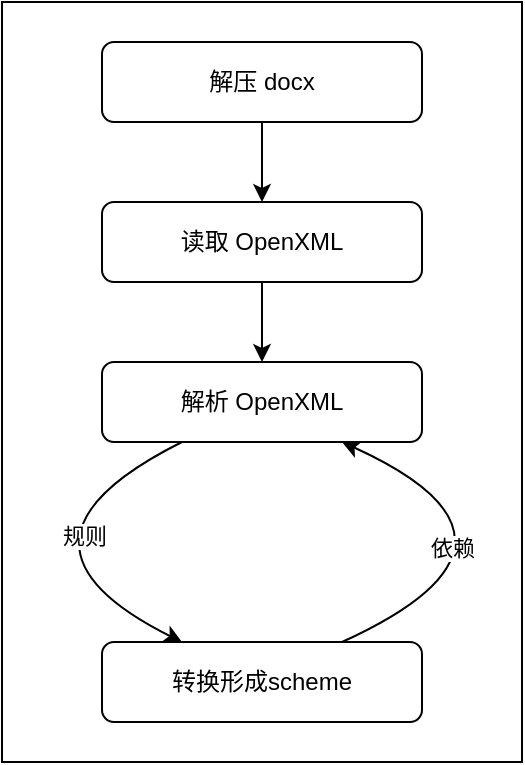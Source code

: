 <mxfile version="20.3.0" type="github">
  <diagram id="MciqL9jqsk8ZY0vNpW5Y" name="第 1 页">
    <mxGraphModel dx="946" dy="614" grid="1" gridSize="10" guides="1" tooltips="1" connect="1" arrows="1" fold="1" page="1" pageScale="1" pageWidth="850" pageHeight="1100" math="0" shadow="0">
      <root>
        <mxCell id="0" />
        <mxCell id="1" parent="0" />
        <mxCell id="bLDmUnxIfX-R1PKAGnAt-11" value="" style="rounded=0;whiteSpace=wrap;html=1;" vertex="1" parent="1">
          <mxGeometry x="230" y="110" width="260" height="380" as="geometry" />
        </mxCell>
        <mxCell id="bLDmUnxIfX-R1PKAGnAt-9" style="edgeStyle=orthogonalEdgeStyle;rounded=0;orthogonalLoop=1;jettySize=auto;html=1;exitX=0.5;exitY=1;exitDx=0;exitDy=0;entryX=0.5;entryY=0;entryDx=0;entryDy=0;" edge="1" parent="1" source="bLDmUnxIfX-R1PKAGnAt-1" target="bLDmUnxIfX-R1PKAGnAt-2">
          <mxGeometry relative="1" as="geometry" />
        </mxCell>
        <mxCell id="bLDmUnxIfX-R1PKAGnAt-1" value="解压 docx" style="rounded=1;whiteSpace=wrap;html=1;" vertex="1" parent="1">
          <mxGeometry x="280" y="130" width="160" height="40" as="geometry" />
        </mxCell>
        <mxCell id="bLDmUnxIfX-R1PKAGnAt-10" style="edgeStyle=orthogonalEdgeStyle;rounded=0;orthogonalLoop=1;jettySize=auto;html=1;exitX=0.5;exitY=1;exitDx=0;exitDy=0;entryX=0.5;entryY=0;entryDx=0;entryDy=0;" edge="1" parent="1" source="bLDmUnxIfX-R1PKAGnAt-2" target="bLDmUnxIfX-R1PKAGnAt-3">
          <mxGeometry relative="1" as="geometry" />
        </mxCell>
        <mxCell id="bLDmUnxIfX-R1PKAGnAt-2" value="读取 OpenXML" style="rounded=1;whiteSpace=wrap;html=1;" vertex="1" parent="1">
          <mxGeometry x="280" y="210" width="160" height="40" as="geometry" />
        </mxCell>
        <mxCell id="bLDmUnxIfX-R1PKAGnAt-3" value="解析 OpenXML" style="rounded=1;whiteSpace=wrap;html=1;" vertex="1" parent="1">
          <mxGeometry x="280" y="290" width="160" height="40" as="geometry" />
        </mxCell>
        <mxCell id="bLDmUnxIfX-R1PKAGnAt-4" value="转换形成scheme" style="rounded=1;whiteSpace=wrap;html=1;" vertex="1" parent="1">
          <mxGeometry x="280" y="430" width="160" height="40" as="geometry" />
        </mxCell>
        <mxCell id="bLDmUnxIfX-R1PKAGnAt-5" value="" style="curved=1;endArrow=classic;html=1;rounded=0;exitX=0.25;exitY=1;exitDx=0;exitDy=0;entryX=0.25;entryY=0;entryDx=0;entryDy=0;" edge="1" parent="1" source="bLDmUnxIfX-R1PKAGnAt-3" target="bLDmUnxIfX-R1PKAGnAt-4">
          <mxGeometry width="50" height="50" relative="1" as="geometry">
            <mxPoint x="400" y="340" as="sourcePoint" />
            <mxPoint x="450" y="290" as="targetPoint" />
            <Array as="points">
              <mxPoint x="220" y="380" />
            </Array>
          </mxGeometry>
        </mxCell>
        <mxCell id="bLDmUnxIfX-R1PKAGnAt-7" value="规则" style="edgeLabel;html=1;align=center;verticalAlign=middle;resizable=0;points=[];" vertex="1" connectable="0" parent="bLDmUnxIfX-R1PKAGnAt-5">
          <mxGeometry x="-0.42" y="20" relative="1" as="geometry">
            <mxPoint as="offset" />
          </mxGeometry>
        </mxCell>
        <mxCell id="bLDmUnxIfX-R1PKAGnAt-6" value="" style="curved=1;endArrow=classic;html=1;rounded=0;exitX=0.75;exitY=0;exitDx=0;exitDy=0;entryX=0.75;entryY=1;entryDx=0;entryDy=0;" edge="1" parent="1" source="bLDmUnxIfX-R1PKAGnAt-4" target="bLDmUnxIfX-R1PKAGnAt-3">
          <mxGeometry width="50" height="50" relative="1" as="geometry">
            <mxPoint x="400" y="340" as="sourcePoint" />
            <mxPoint x="450" y="290" as="targetPoint" />
            <Array as="points">
              <mxPoint x="510" y="380" />
            </Array>
          </mxGeometry>
        </mxCell>
        <mxCell id="bLDmUnxIfX-R1PKAGnAt-8" value="依赖" style="edgeLabel;html=1;align=center;verticalAlign=middle;resizable=0;points=[];" vertex="1" connectable="0" parent="bLDmUnxIfX-R1PKAGnAt-6">
          <mxGeometry x="-0.425" y="20" relative="1" as="geometry">
            <mxPoint as="offset" />
          </mxGeometry>
        </mxCell>
      </root>
    </mxGraphModel>
  </diagram>
</mxfile>
